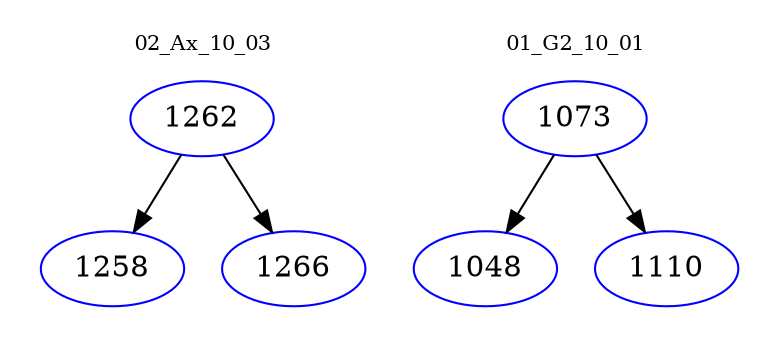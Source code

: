 digraph{
subgraph cluster_0 {
color = white
label = "02_Ax_10_03";
fontsize=10;
T0_1262 [label="1262", color="blue"]
T0_1262 -> T0_1258 [color="black"]
T0_1258 [label="1258", color="blue"]
T0_1262 -> T0_1266 [color="black"]
T0_1266 [label="1266", color="blue"]
}
subgraph cluster_1 {
color = white
label = "01_G2_10_01";
fontsize=10;
T1_1073 [label="1073", color="blue"]
T1_1073 -> T1_1048 [color="black"]
T1_1048 [label="1048", color="blue"]
T1_1073 -> T1_1110 [color="black"]
T1_1110 [label="1110", color="blue"]
}
}
